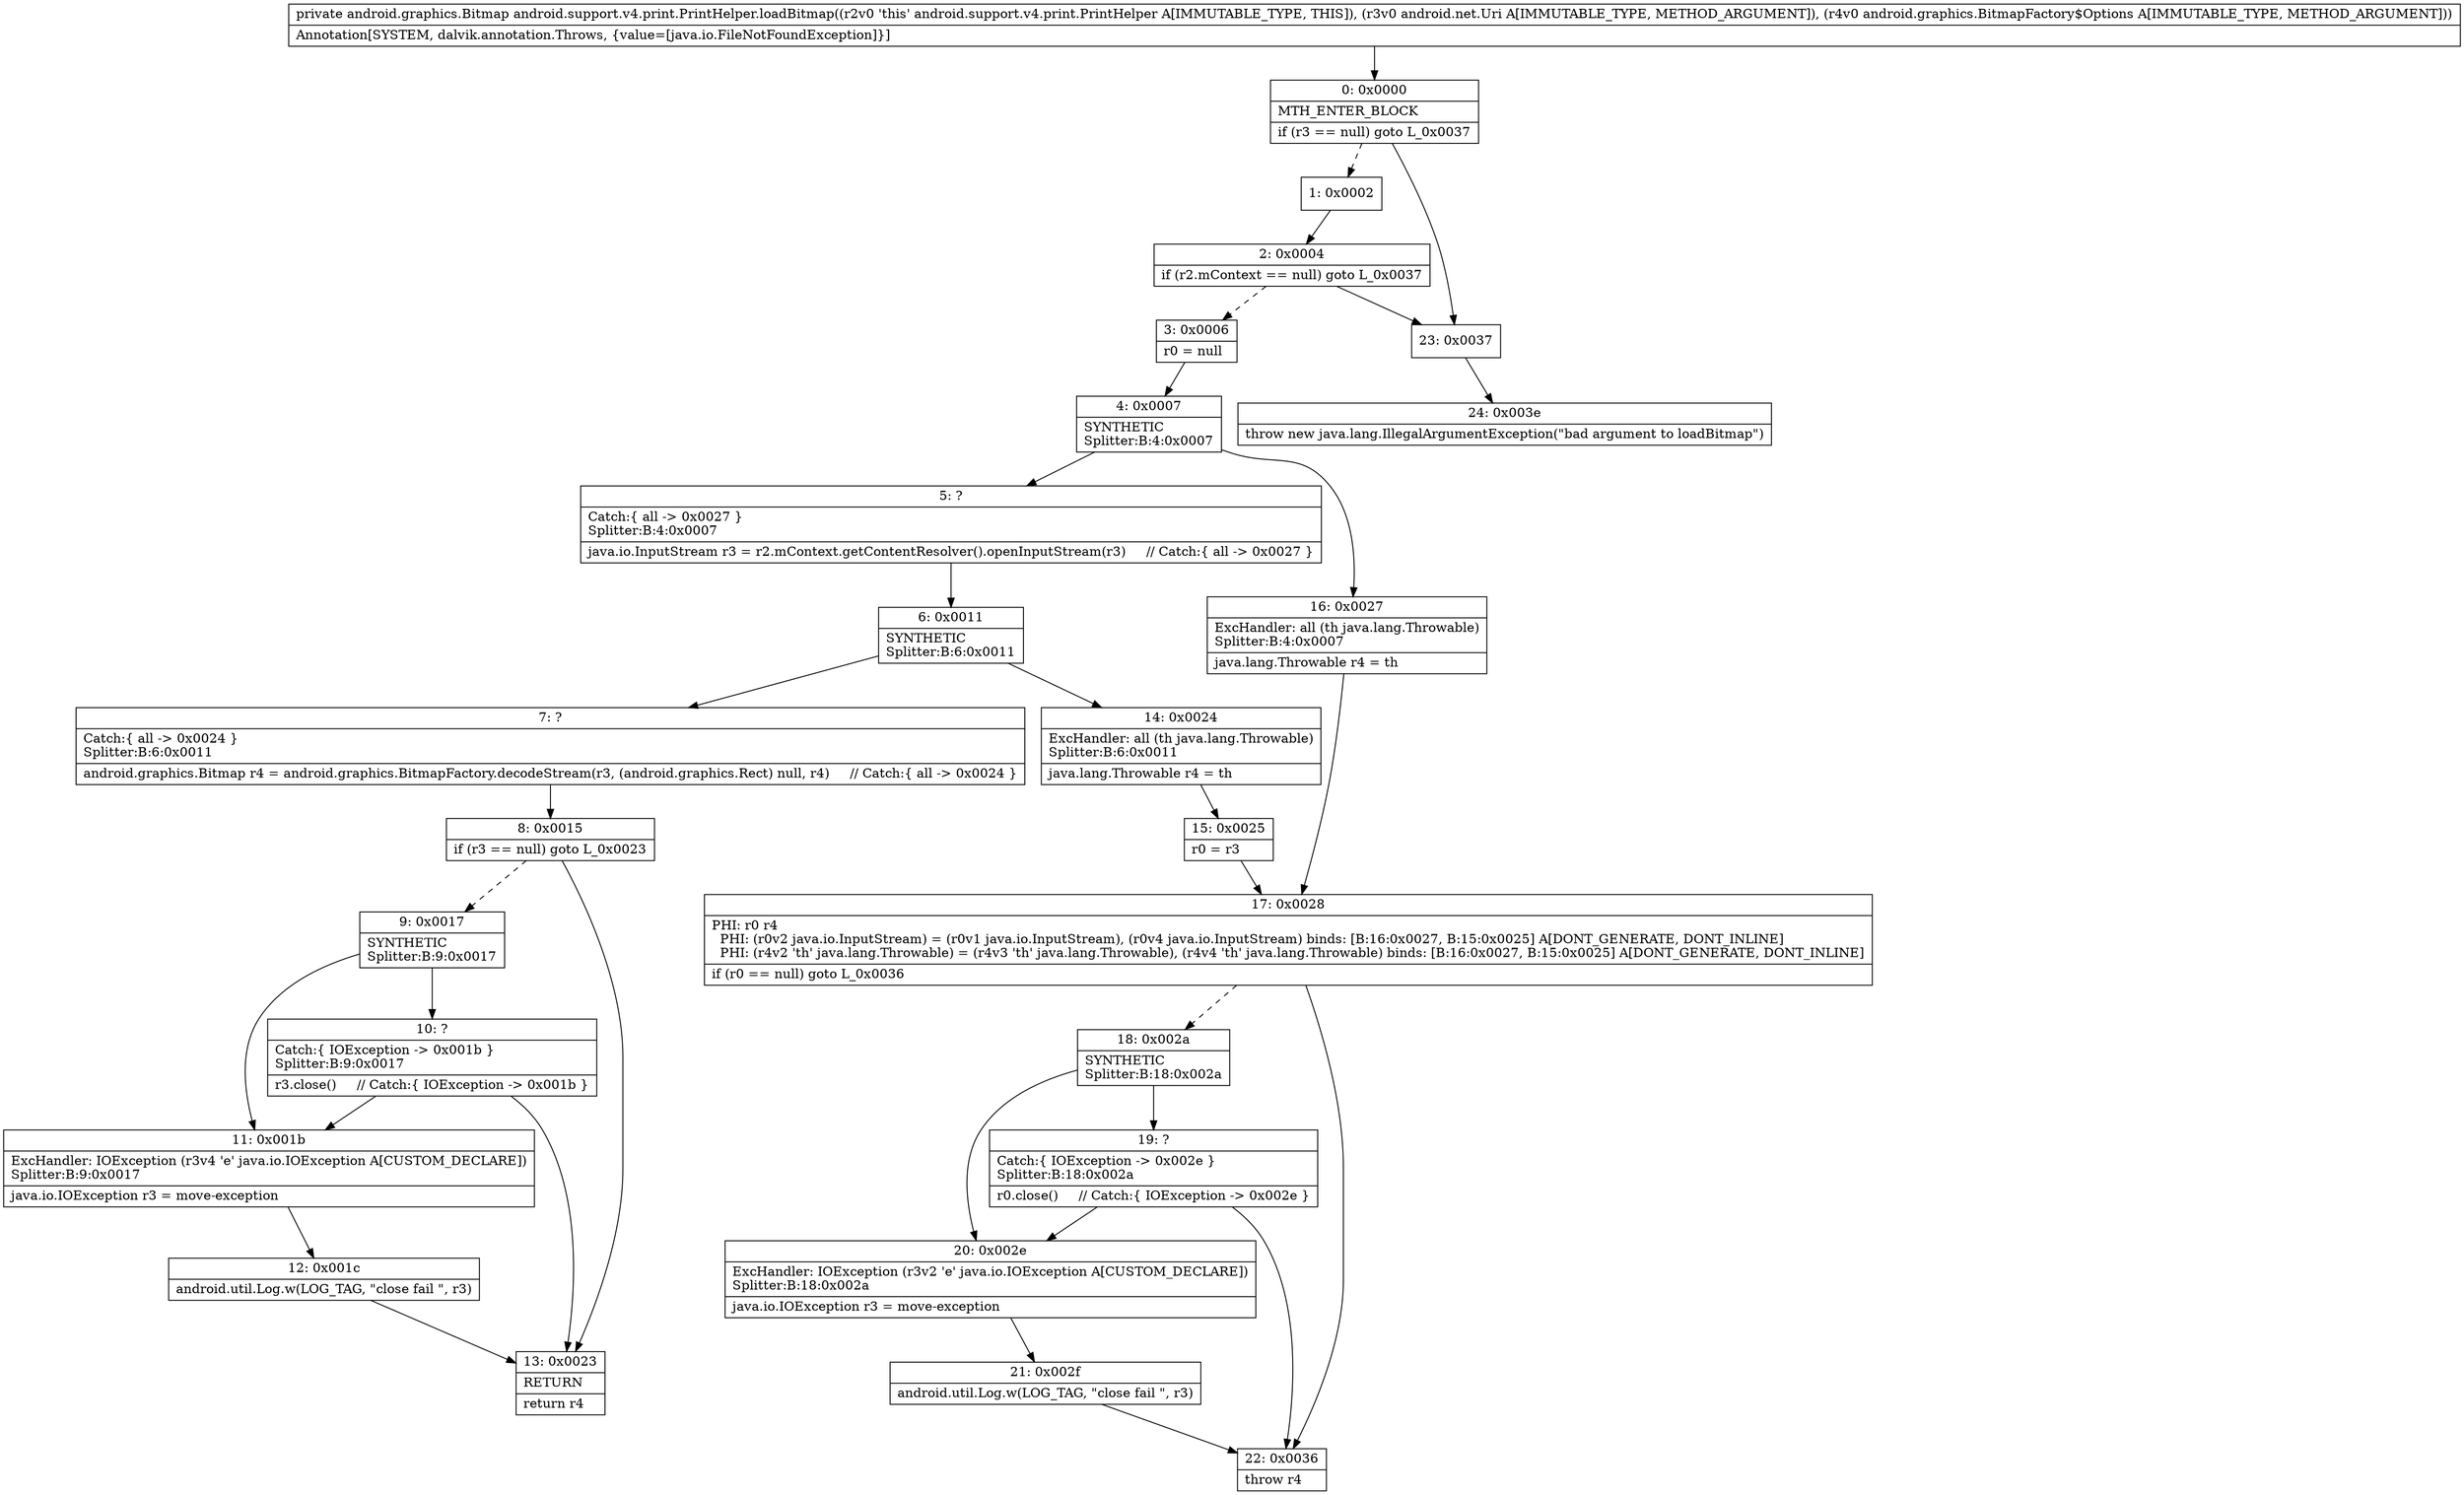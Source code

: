 digraph "CFG forandroid.support.v4.print.PrintHelper.loadBitmap(Landroid\/net\/Uri;Landroid\/graphics\/BitmapFactory$Options;)Landroid\/graphics\/Bitmap;" {
Node_0 [shape=record,label="{0\:\ 0x0000|MTH_ENTER_BLOCK\l|if (r3 == null) goto L_0x0037\l}"];
Node_1 [shape=record,label="{1\:\ 0x0002}"];
Node_2 [shape=record,label="{2\:\ 0x0004|if (r2.mContext == null) goto L_0x0037\l}"];
Node_3 [shape=record,label="{3\:\ 0x0006|r0 = null\l}"];
Node_4 [shape=record,label="{4\:\ 0x0007|SYNTHETIC\lSplitter:B:4:0x0007\l}"];
Node_5 [shape=record,label="{5\:\ ?|Catch:\{ all \-\> 0x0027 \}\lSplitter:B:4:0x0007\l|java.io.InputStream r3 = r2.mContext.getContentResolver().openInputStream(r3)     \/\/ Catch:\{ all \-\> 0x0027 \}\l}"];
Node_6 [shape=record,label="{6\:\ 0x0011|SYNTHETIC\lSplitter:B:6:0x0011\l}"];
Node_7 [shape=record,label="{7\:\ ?|Catch:\{ all \-\> 0x0024 \}\lSplitter:B:6:0x0011\l|android.graphics.Bitmap r4 = android.graphics.BitmapFactory.decodeStream(r3, (android.graphics.Rect) null, r4)     \/\/ Catch:\{ all \-\> 0x0024 \}\l}"];
Node_8 [shape=record,label="{8\:\ 0x0015|if (r3 == null) goto L_0x0023\l}"];
Node_9 [shape=record,label="{9\:\ 0x0017|SYNTHETIC\lSplitter:B:9:0x0017\l}"];
Node_10 [shape=record,label="{10\:\ ?|Catch:\{ IOException \-\> 0x001b \}\lSplitter:B:9:0x0017\l|r3.close()     \/\/ Catch:\{ IOException \-\> 0x001b \}\l}"];
Node_11 [shape=record,label="{11\:\ 0x001b|ExcHandler: IOException (r3v4 'e' java.io.IOException A[CUSTOM_DECLARE])\lSplitter:B:9:0x0017\l|java.io.IOException r3 = move\-exception\l}"];
Node_12 [shape=record,label="{12\:\ 0x001c|android.util.Log.w(LOG_TAG, \"close fail \", r3)\l}"];
Node_13 [shape=record,label="{13\:\ 0x0023|RETURN\l|return r4\l}"];
Node_14 [shape=record,label="{14\:\ 0x0024|ExcHandler: all (th java.lang.Throwable)\lSplitter:B:6:0x0011\l|java.lang.Throwable r4 = th\l}"];
Node_15 [shape=record,label="{15\:\ 0x0025|r0 = r3\l}"];
Node_16 [shape=record,label="{16\:\ 0x0027|ExcHandler: all (th java.lang.Throwable)\lSplitter:B:4:0x0007\l|java.lang.Throwable r4 = th\l}"];
Node_17 [shape=record,label="{17\:\ 0x0028|PHI: r0 r4 \l  PHI: (r0v2 java.io.InputStream) = (r0v1 java.io.InputStream), (r0v4 java.io.InputStream) binds: [B:16:0x0027, B:15:0x0025] A[DONT_GENERATE, DONT_INLINE]\l  PHI: (r4v2 'th' java.lang.Throwable) = (r4v3 'th' java.lang.Throwable), (r4v4 'th' java.lang.Throwable) binds: [B:16:0x0027, B:15:0x0025] A[DONT_GENERATE, DONT_INLINE]\l|if (r0 == null) goto L_0x0036\l}"];
Node_18 [shape=record,label="{18\:\ 0x002a|SYNTHETIC\lSplitter:B:18:0x002a\l}"];
Node_19 [shape=record,label="{19\:\ ?|Catch:\{ IOException \-\> 0x002e \}\lSplitter:B:18:0x002a\l|r0.close()     \/\/ Catch:\{ IOException \-\> 0x002e \}\l}"];
Node_20 [shape=record,label="{20\:\ 0x002e|ExcHandler: IOException (r3v2 'e' java.io.IOException A[CUSTOM_DECLARE])\lSplitter:B:18:0x002a\l|java.io.IOException r3 = move\-exception\l}"];
Node_21 [shape=record,label="{21\:\ 0x002f|android.util.Log.w(LOG_TAG, \"close fail \", r3)\l}"];
Node_22 [shape=record,label="{22\:\ 0x0036|throw r4\l}"];
Node_23 [shape=record,label="{23\:\ 0x0037}"];
Node_24 [shape=record,label="{24\:\ 0x003e|throw new java.lang.IllegalArgumentException(\"bad argument to loadBitmap\")\l}"];
MethodNode[shape=record,label="{private android.graphics.Bitmap android.support.v4.print.PrintHelper.loadBitmap((r2v0 'this' android.support.v4.print.PrintHelper A[IMMUTABLE_TYPE, THIS]), (r3v0 android.net.Uri A[IMMUTABLE_TYPE, METHOD_ARGUMENT]), (r4v0 android.graphics.BitmapFactory$Options A[IMMUTABLE_TYPE, METHOD_ARGUMENT]))  | Annotation[SYSTEM, dalvik.annotation.Throws, \{value=[java.io.FileNotFoundException]\}]\l}"];
MethodNode -> Node_0;
Node_0 -> Node_1[style=dashed];
Node_0 -> Node_23;
Node_1 -> Node_2;
Node_2 -> Node_3[style=dashed];
Node_2 -> Node_23;
Node_3 -> Node_4;
Node_4 -> Node_5;
Node_4 -> Node_16;
Node_5 -> Node_6;
Node_6 -> Node_7;
Node_6 -> Node_14;
Node_7 -> Node_8;
Node_8 -> Node_9[style=dashed];
Node_8 -> Node_13;
Node_9 -> Node_10;
Node_9 -> Node_11;
Node_10 -> Node_11;
Node_10 -> Node_13;
Node_11 -> Node_12;
Node_12 -> Node_13;
Node_14 -> Node_15;
Node_15 -> Node_17;
Node_16 -> Node_17;
Node_17 -> Node_18[style=dashed];
Node_17 -> Node_22;
Node_18 -> Node_19;
Node_18 -> Node_20;
Node_19 -> Node_20;
Node_19 -> Node_22;
Node_20 -> Node_21;
Node_21 -> Node_22;
Node_23 -> Node_24;
}

